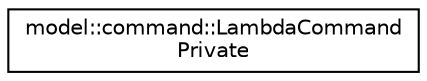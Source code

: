 digraph "Graphical Class Hierarchy"
{
 // LATEX_PDF_SIZE
  edge [fontname="Helvetica",fontsize="10",labelfontname="Helvetica",labelfontsize="10"];
  node [fontname="Helvetica",fontsize="10",shape=record];
  rankdir="LR";
  Node0 [label="model::command::LambdaCommand\lPrivate",height=0.2,width=0.4,color="black", fillcolor="white", style="filled",URL="$classmodel_1_1command_1_1_lambda_command_private.html",tooltip=" "];
}
